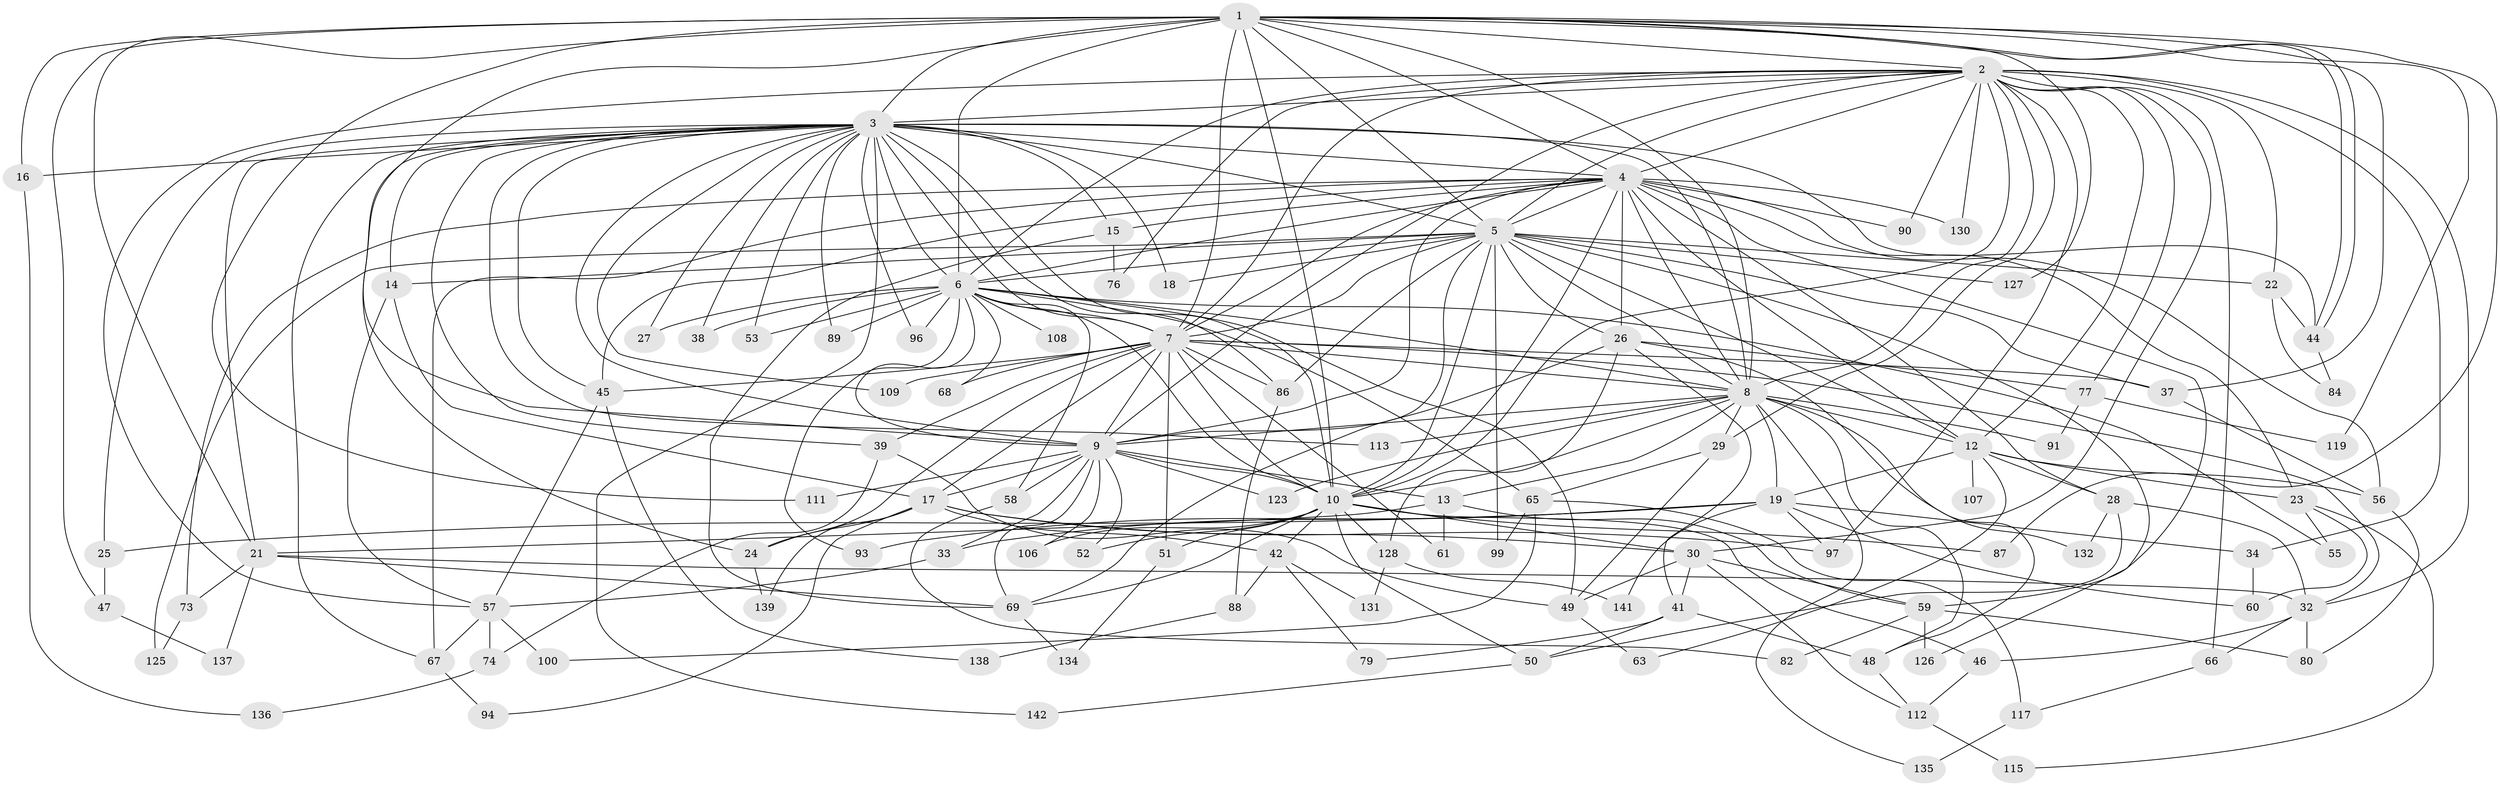 // original degree distribution, {21: 0.027972027972027972, 22: 0.013986013986013986, 28: 0.006993006993006993, 20: 0.006993006993006993, 18: 0.006993006993006993, 19: 0.006993006993006993, 4: 0.1048951048951049, 11: 0.006993006993006993, 5: 0.06993006993006994, 3: 0.1888111888111888, 10: 0.013986013986013986, 2: 0.4965034965034965, 7: 0.02097902097902098, 6: 0.027972027972027972}
// Generated by graph-tools (version 1.1) at 2025/41/03/06/25 10:41:33]
// undirected, 105 vertices, 262 edges
graph export_dot {
graph [start="1"]
  node [color=gray90,style=filled];
  1 [super="+71"];
  2 [super="+36"];
  3 [super="+20"];
  4 [super="+72"];
  5 [super="+43"];
  6 [super="+11"];
  7 [super="+95"];
  8 [super="+78"];
  9 [super="+121"];
  10 [super="+116"];
  12 [super="+40"];
  13;
  14 [super="+114"];
  15 [super="+54"];
  16;
  17 [super="+118"];
  18;
  19 [super="+140"];
  21 [super="+31"];
  22 [super="+101"];
  23;
  24 [super="+35"];
  25;
  26 [super="+110"];
  27;
  28 [super="+70"];
  29;
  30 [super="+105"];
  32 [super="+129"];
  33;
  34 [super="+143"];
  37 [super="+81"];
  38;
  39 [super="+75"];
  41;
  42 [super="+64"];
  44 [super="+92"];
  45 [super="+83"];
  46;
  47;
  48 [super="+104"];
  49 [super="+62"];
  50 [super="+133"];
  51;
  52;
  53;
  55;
  56 [super="+122"];
  57 [super="+85"];
  58;
  59;
  60;
  61;
  63;
  65;
  66;
  67 [super="+103"];
  68;
  69 [super="+102"];
  73;
  74;
  76;
  77;
  79;
  80 [super="+98"];
  82;
  84;
  86 [super="+120"];
  87;
  88;
  89;
  90;
  91;
  93;
  94;
  96;
  97;
  99;
  100;
  106;
  107;
  108;
  109;
  111;
  112 [super="+124"];
  113;
  115;
  117;
  119;
  123;
  125;
  126;
  127;
  128;
  130;
  131;
  132;
  134;
  135;
  136;
  137;
  138;
  139;
  141;
  142;
  1 -- 2;
  1 -- 3;
  1 -- 4;
  1 -- 5;
  1 -- 6 [weight=3];
  1 -- 7;
  1 -- 8;
  1 -- 9;
  1 -- 10;
  1 -- 16;
  1 -- 21;
  1 -- 37;
  1 -- 44;
  1 -- 44;
  1 -- 47;
  1 -- 87;
  1 -- 111;
  1 -- 119;
  1 -- 127;
  2 -- 3;
  2 -- 4;
  2 -- 5;
  2 -- 6;
  2 -- 7;
  2 -- 8;
  2 -- 9;
  2 -- 10;
  2 -- 22;
  2 -- 29;
  2 -- 30;
  2 -- 32;
  2 -- 34;
  2 -- 57;
  2 -- 66;
  2 -- 76;
  2 -- 77;
  2 -- 90;
  2 -- 97;
  2 -- 130;
  2 -- 12;
  3 -- 4;
  3 -- 5;
  3 -- 6;
  3 -- 7 [weight=2];
  3 -- 8 [weight=3];
  3 -- 9;
  3 -- 10;
  3 -- 14;
  3 -- 15 [weight=2];
  3 -- 16;
  3 -- 18;
  3 -- 21;
  3 -- 24;
  3 -- 25;
  3 -- 27;
  3 -- 38;
  3 -- 39;
  3 -- 89;
  3 -- 96;
  3 -- 113;
  3 -- 142;
  3 -- 45;
  3 -- 53;
  3 -- 109;
  3 -- 44;
  3 -- 67;
  3 -- 86;
  4 -- 5;
  4 -- 6;
  4 -- 7;
  4 -- 8;
  4 -- 9;
  4 -- 10;
  4 -- 12;
  4 -- 15;
  4 -- 23;
  4 -- 26;
  4 -- 28;
  4 -- 45;
  4 -- 56;
  4 -- 67;
  4 -- 73;
  4 -- 90;
  4 -- 130;
  4 -- 59;
  5 -- 6;
  5 -- 7;
  5 -- 8;
  5 -- 9;
  5 -- 10;
  5 -- 14;
  5 -- 18;
  5 -- 22 [weight=2];
  5 -- 26;
  5 -- 86;
  5 -- 99;
  5 -- 125;
  5 -- 126;
  5 -- 127;
  5 -- 12;
  5 -- 37;
  6 -- 7;
  6 -- 8;
  6 -- 9;
  6 -- 10;
  6 -- 27;
  6 -- 38;
  6 -- 53;
  6 -- 55;
  6 -- 58;
  6 -- 65;
  6 -- 89;
  6 -- 93;
  6 -- 96;
  6 -- 108 [weight=2];
  6 -- 68;
  6 -- 49;
  7 -- 8;
  7 -- 9;
  7 -- 10;
  7 -- 17;
  7 -- 32;
  7 -- 37;
  7 -- 39;
  7 -- 51;
  7 -- 61;
  7 -- 68;
  7 -- 86;
  7 -- 109;
  7 -- 24;
  7 -- 45;
  8 -- 9;
  8 -- 10;
  8 -- 12;
  8 -- 13;
  8 -- 19;
  8 -- 29;
  8 -- 48;
  8 -- 113;
  8 -- 123;
  8 -- 132;
  8 -- 135;
  8 -- 91;
  9 -- 10;
  9 -- 13;
  9 -- 33;
  9 -- 52;
  9 -- 58;
  9 -- 69;
  9 -- 106;
  9 -- 111;
  9 -- 123;
  9 -- 17;
  10 -- 30;
  10 -- 42;
  10 -- 46;
  10 -- 50;
  10 -- 51;
  10 -- 52;
  10 -- 87;
  10 -- 106;
  10 -- 128;
  10 -- 69;
  12 -- 19 [weight=2];
  12 -- 23;
  12 -- 28;
  12 -- 56;
  12 -- 63;
  12 -- 107 [weight=2];
  13 -- 59;
  13 -- 61;
  13 -- 21;
  14 -- 17;
  14 -- 57;
  15 -- 69;
  15 -- 76;
  16 -- 136;
  17 -- 24;
  17 -- 42 [weight=2];
  17 -- 94;
  17 -- 139;
  17 -- 97;
  17 -- 30;
  19 -- 25;
  19 -- 33;
  19 -- 34;
  19 -- 60;
  19 -- 93;
  19 -- 97;
  19 -- 141;
  21 -- 32;
  21 -- 73;
  21 -- 137;
  21 -- 69;
  22 -- 84;
  22 -- 44;
  23 -- 55;
  23 -- 60;
  23 -- 115;
  24 -- 139;
  25 -- 47;
  26 -- 41;
  26 -- 77;
  26 -- 128;
  26 -- 69;
  26 -- 48;
  28 -- 32;
  28 -- 132;
  28 -- 50;
  29 -- 49;
  29 -- 65;
  30 -- 41;
  30 -- 49;
  30 -- 59;
  30 -- 112;
  32 -- 46;
  32 -- 66;
  32 -- 80;
  33 -- 57;
  34 -- 60;
  37 -- 56;
  39 -- 74;
  39 -- 49;
  41 -- 48;
  41 -- 50;
  41 -- 79;
  42 -- 79;
  42 -- 88;
  42 -- 131;
  44 -- 84;
  45 -- 57;
  45 -- 138;
  46 -- 112;
  47 -- 137;
  48 -- 112;
  49 -- 63;
  50 -- 142;
  51 -- 134;
  56 -- 80;
  57 -- 67;
  57 -- 74;
  57 -- 100;
  58 -- 82;
  59 -- 80;
  59 -- 82;
  59 -- 126;
  65 -- 99;
  65 -- 100;
  65 -- 117;
  66 -- 117;
  67 -- 94;
  69 -- 134;
  73 -- 125;
  74 -- 136;
  77 -- 91;
  77 -- 119;
  86 -- 88;
  88 -- 138;
  112 -- 115;
  117 -- 135;
  128 -- 131;
  128 -- 141;
}
